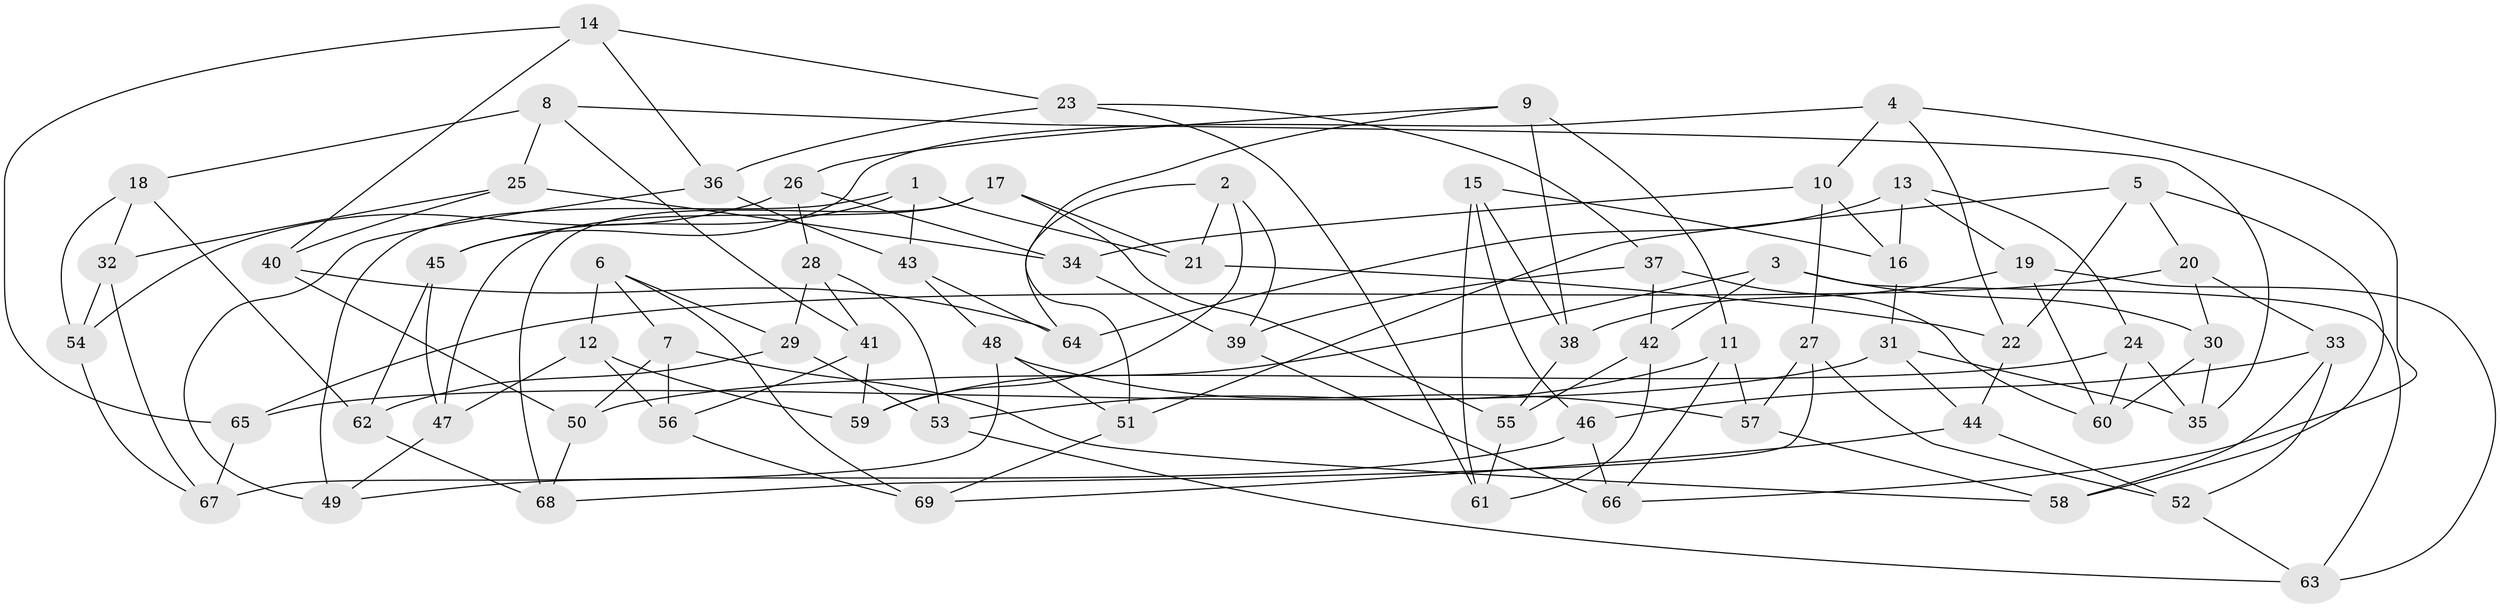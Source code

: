 // Generated by graph-tools (version 1.1) at 2025/37/03/09/25 02:37:53]
// undirected, 69 vertices, 138 edges
graph export_dot {
graph [start="1"]
  node [color=gray90,style=filled];
  1;
  2;
  3;
  4;
  5;
  6;
  7;
  8;
  9;
  10;
  11;
  12;
  13;
  14;
  15;
  16;
  17;
  18;
  19;
  20;
  21;
  22;
  23;
  24;
  25;
  26;
  27;
  28;
  29;
  30;
  31;
  32;
  33;
  34;
  35;
  36;
  37;
  38;
  39;
  40;
  41;
  42;
  43;
  44;
  45;
  46;
  47;
  48;
  49;
  50;
  51;
  52;
  53;
  54;
  55;
  56;
  57;
  58;
  59;
  60;
  61;
  62;
  63;
  64;
  65;
  66;
  67;
  68;
  69;
  1 -- 45;
  1 -- 43;
  1 -- 49;
  1 -- 21;
  2 -- 21;
  2 -- 39;
  2 -- 59;
  2 -- 64;
  3 -- 42;
  3 -- 63;
  3 -- 30;
  3 -- 59;
  4 -- 45;
  4 -- 22;
  4 -- 10;
  4 -- 66;
  5 -- 58;
  5 -- 20;
  5 -- 51;
  5 -- 22;
  6 -- 29;
  6 -- 69;
  6 -- 7;
  6 -- 12;
  7 -- 50;
  7 -- 56;
  7 -- 58;
  8 -- 25;
  8 -- 18;
  8 -- 41;
  8 -- 35;
  9 -- 51;
  9 -- 26;
  9 -- 38;
  9 -- 11;
  10 -- 34;
  10 -- 27;
  10 -- 16;
  11 -- 66;
  11 -- 53;
  11 -- 57;
  12 -- 59;
  12 -- 56;
  12 -- 47;
  13 -- 16;
  13 -- 19;
  13 -- 64;
  13 -- 24;
  14 -- 65;
  14 -- 36;
  14 -- 40;
  14 -- 23;
  15 -- 38;
  15 -- 46;
  15 -- 16;
  15 -- 61;
  16 -- 31;
  17 -- 47;
  17 -- 21;
  17 -- 55;
  17 -- 68;
  18 -- 54;
  18 -- 62;
  18 -- 32;
  19 -- 63;
  19 -- 60;
  19 -- 38;
  20 -- 65;
  20 -- 33;
  20 -- 30;
  21 -- 22;
  22 -- 44;
  23 -- 37;
  23 -- 36;
  23 -- 61;
  24 -- 35;
  24 -- 60;
  24 -- 50;
  25 -- 32;
  25 -- 40;
  25 -- 34;
  26 -- 34;
  26 -- 54;
  26 -- 28;
  27 -- 52;
  27 -- 57;
  27 -- 68;
  28 -- 29;
  28 -- 41;
  28 -- 53;
  29 -- 53;
  29 -- 62;
  30 -- 60;
  30 -- 35;
  31 -- 35;
  31 -- 44;
  31 -- 65;
  32 -- 54;
  32 -- 67;
  33 -- 58;
  33 -- 52;
  33 -- 46;
  34 -- 39;
  36 -- 43;
  36 -- 49;
  37 -- 60;
  37 -- 42;
  37 -- 39;
  38 -- 55;
  39 -- 66;
  40 -- 50;
  40 -- 64;
  41 -- 56;
  41 -- 59;
  42 -- 61;
  42 -- 55;
  43 -- 64;
  43 -- 48;
  44 -- 69;
  44 -- 52;
  45 -- 62;
  45 -- 47;
  46 -- 49;
  46 -- 66;
  47 -- 49;
  48 -- 57;
  48 -- 67;
  48 -- 51;
  50 -- 68;
  51 -- 69;
  52 -- 63;
  53 -- 63;
  54 -- 67;
  55 -- 61;
  56 -- 69;
  57 -- 58;
  62 -- 68;
  65 -- 67;
}
